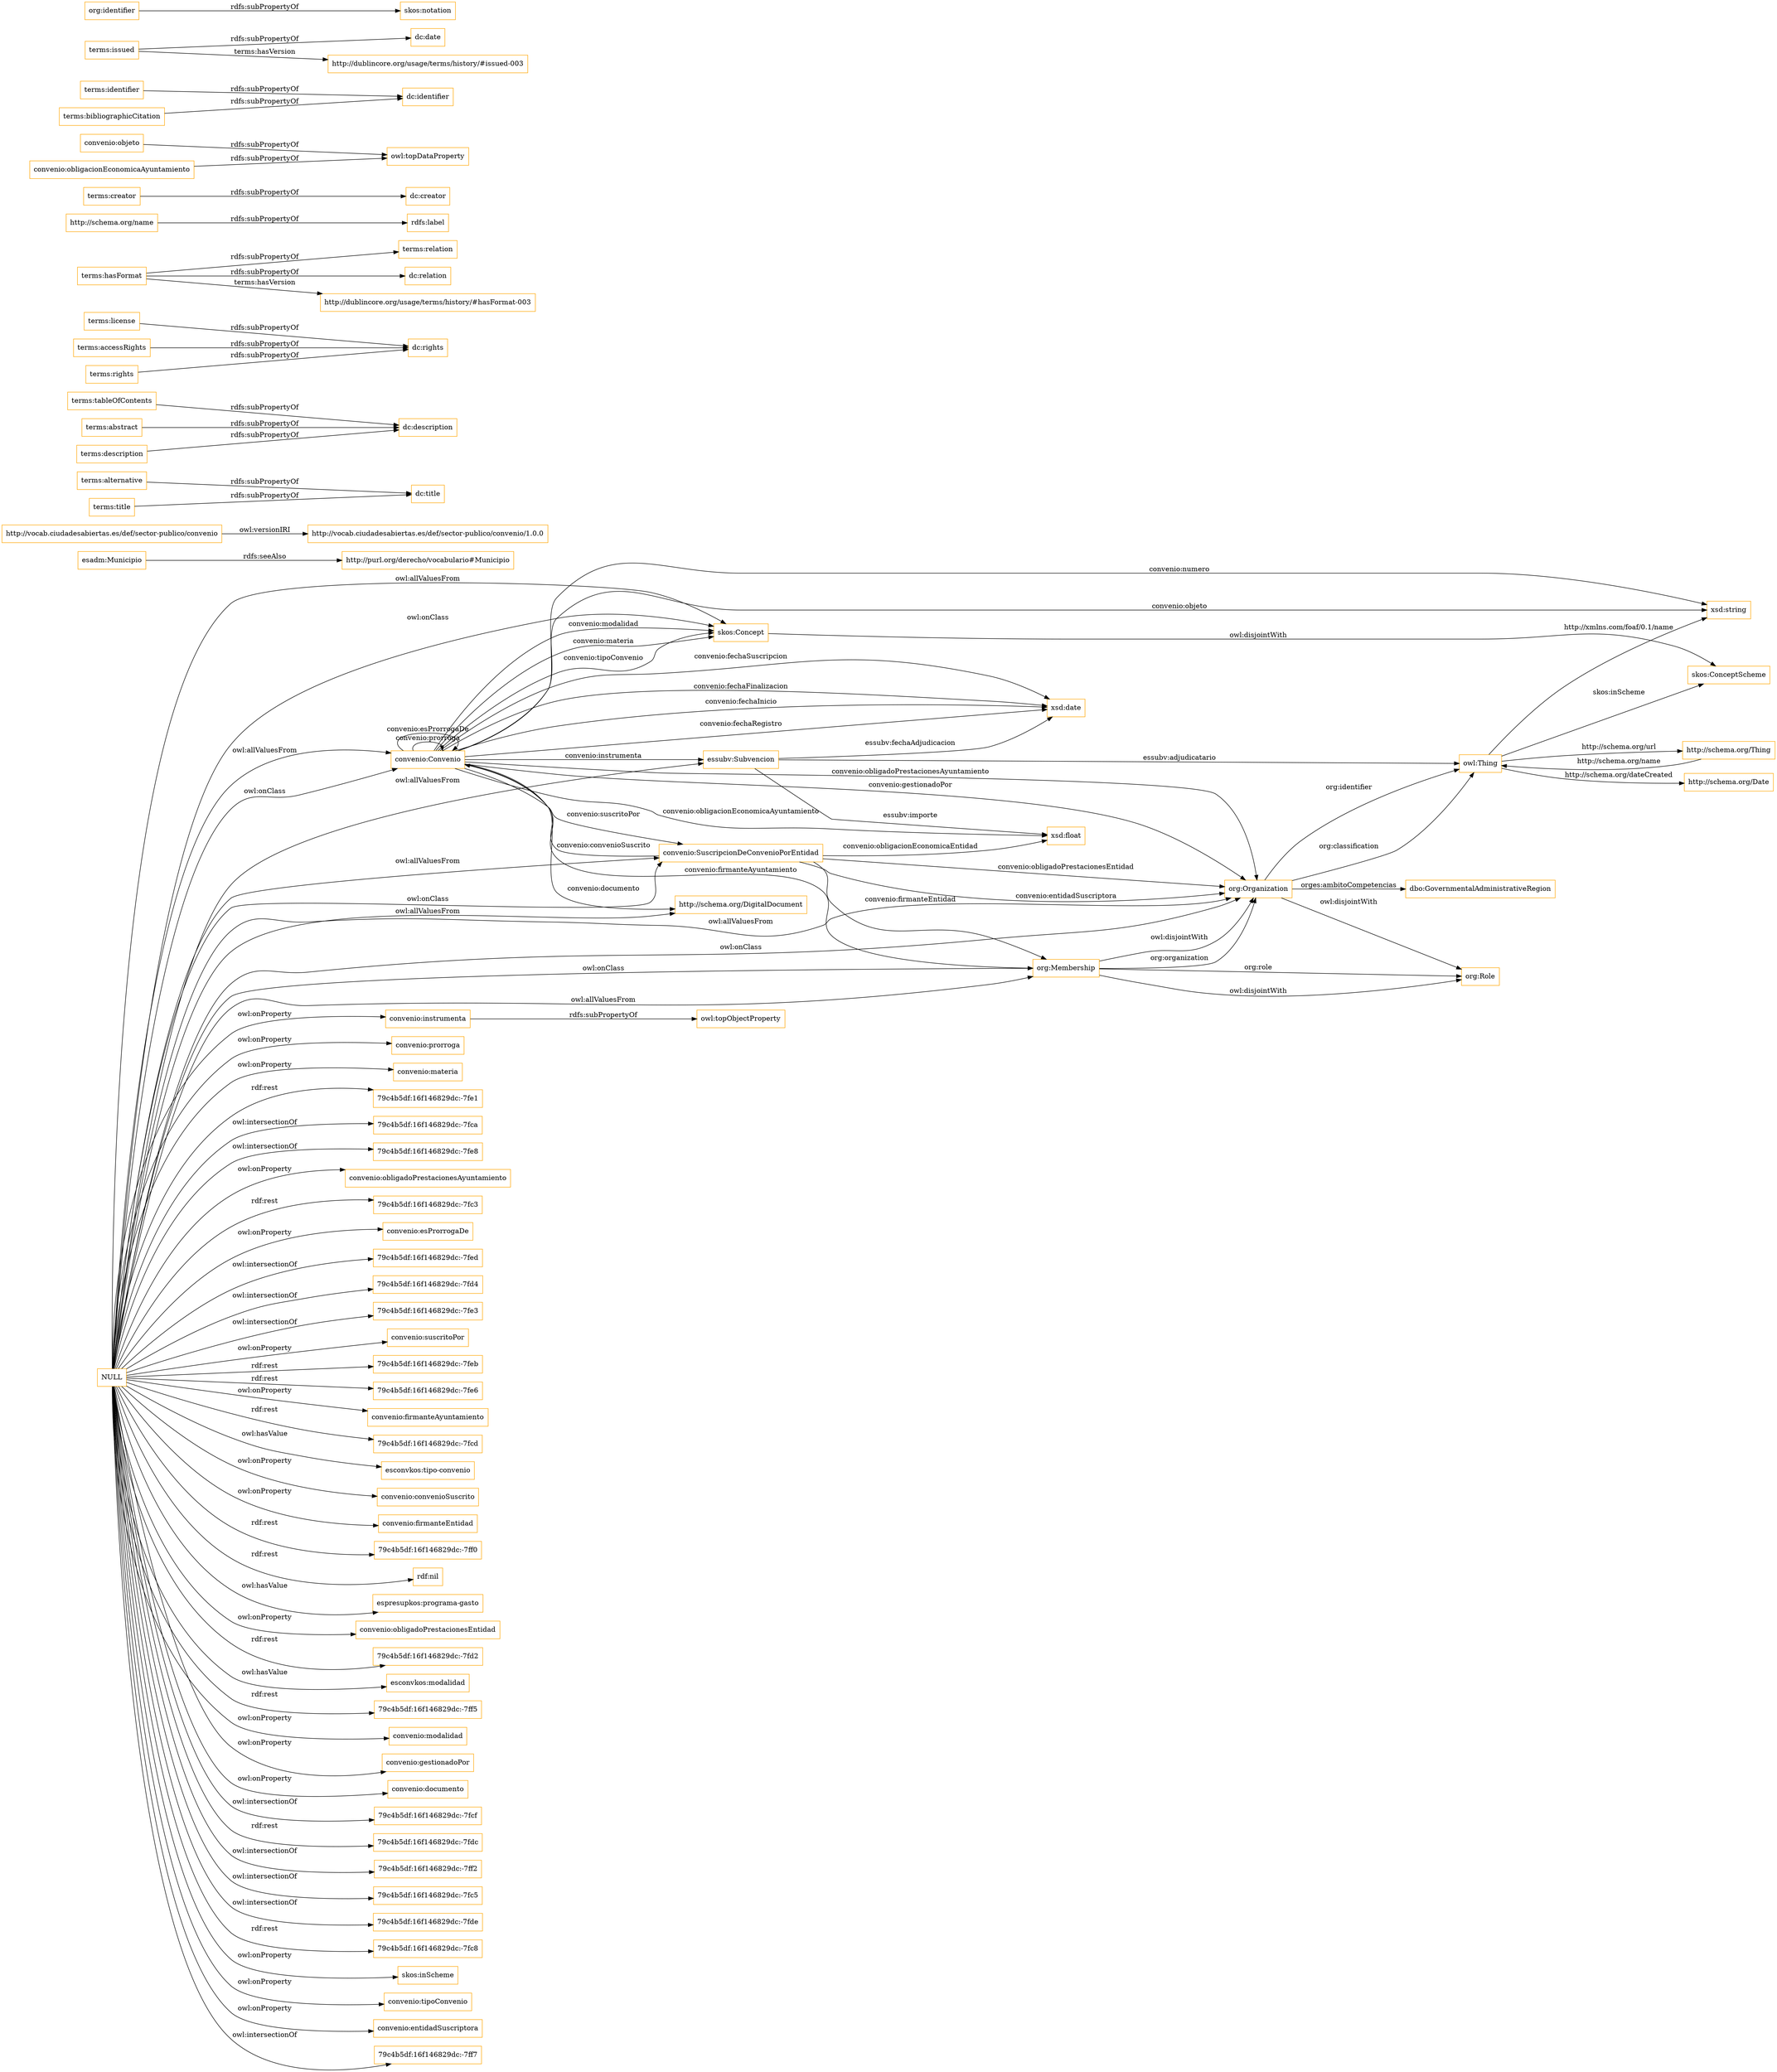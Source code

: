 digraph ar2dtool_diagram { 
rankdir=LR;
size="1501"
node [shape = rectangle, color="orange"]; "convenio:Convenio" "essubv:Subvencion" "dbo:GovernmentalAdministrativeRegion" "skos:ConceptScheme" "convenio:SuscripcionDeConvenioPorEntidad" "http://schema.org/DigitalDocument" "http://schema.org/Thing" "skos:Concept" "esadm:Municipio" "org:Organization" "org:Role" "http://schema.org/Date" "org:Membership" ; /*classes style*/
	"http://vocab.ciudadesabiertas.es/def/sector-publico/convenio" -> "http://vocab.ciudadesabiertas.es/def/sector-publico/convenio/1.0.0" [ label = "owl:versionIRI" ];
	"terms:alternative" -> "dc:title" [ label = "rdfs:subPropertyOf" ];
	"terms:tableOfContents" -> "dc:description" [ label = "rdfs:subPropertyOf" ];
	"terms:license" -> "dc:rights" [ label = "rdfs:subPropertyOf" ];
	"terms:hasFormat" -> "terms:relation" [ label = "rdfs:subPropertyOf" ];
	"terms:hasFormat" -> "dc:relation" [ label = "rdfs:subPropertyOf" ];
	"terms:hasFormat" -> "http://dublincore.org/usage/terms/history/#hasFormat-003" [ label = "terms:hasVersion" ];
	"http://schema.org/name" -> "rdfs:label" [ label = "rdfs:subPropertyOf" ];
	"terms:creator" -> "dc:creator" [ label = "rdfs:subPropertyOf" ];
	"terms:accessRights" -> "dc:rights" [ label = "rdfs:subPropertyOf" ];
	"terms:title" -> "dc:title" [ label = "rdfs:subPropertyOf" ];
	"terms:abstract" -> "dc:description" [ label = "rdfs:subPropertyOf" ];
	"skos:Concept" -> "skos:ConceptScheme" [ label = "owl:disjointWith" ];
	"esadm:Municipio" -> "http://purl.org/derecho/vocabulario#Municipio" [ label = "rdfs:seeAlso" ];
	"org:Membership" -> "org:Role" [ label = "owl:disjointWith" ];
	"org:Membership" -> "org:Organization" [ label = "owl:disjointWith" ];
	"convenio:objeto" -> "owl:topDataProperty" [ label = "rdfs:subPropertyOf" ];
	"org:Organization" -> "org:Role" [ label = "owl:disjointWith" ];
	"terms:identifier" -> "dc:identifier" [ label = "rdfs:subPropertyOf" ];
	"convenio:instrumenta" -> "owl:topObjectProperty" [ label = "rdfs:subPropertyOf" ];
	"NULL" -> "convenio:prorroga" [ label = "owl:onProperty" ];
	"NULL" -> "convenio:materia" [ label = "owl:onProperty" ];
	"NULL" -> "79c4b5df:16f146829dc:-7fe1" [ label = "rdf:rest" ];
	"NULL" -> "79c4b5df:16f146829dc:-7fca" [ label = "owl:intersectionOf" ];
	"NULL" -> "79c4b5df:16f146829dc:-7fe8" [ label = "owl:intersectionOf" ];
	"NULL" -> "convenio:obligadoPrestacionesAyuntamiento" [ label = "owl:onProperty" ];
	"NULL" -> "org:Membership" [ label = "owl:allValuesFrom" ];
	"NULL" -> "79c4b5df:16f146829dc:-7fc3" [ label = "rdf:rest" ];
	"NULL" -> "convenio:esProrrogaDe" [ label = "owl:onProperty" ];
	"NULL" -> "org:Organization" [ label = "owl:allValuesFrom" ];
	"NULL" -> "79c4b5df:16f146829dc:-7fed" [ label = "owl:intersectionOf" ];
	"NULL" -> "79c4b5df:16f146829dc:-7fd4" [ label = "owl:intersectionOf" ];
	"NULL" -> "79c4b5df:16f146829dc:-7fe3" [ label = "owl:intersectionOf" ];
	"NULL" -> "convenio:suscritoPor" [ label = "owl:onProperty" ];
	"NULL" -> "79c4b5df:16f146829dc:-7feb" [ label = "rdf:rest" ];
	"NULL" -> "79c4b5df:16f146829dc:-7fe6" [ label = "rdf:rest" ];
	"NULL" -> "convenio:firmanteAyuntamiento" [ label = "owl:onProperty" ];
	"NULL" -> "convenio:Convenio" [ label = "owl:allValuesFrom" ];
	"NULL" -> "convenio:SuscripcionDeConvenioPorEntidad" [ label = "owl:onClass" ];
	"NULL" -> "79c4b5df:16f146829dc:-7fcd" [ label = "rdf:rest" ];
	"NULL" -> "esconvkos:tipo-convenio" [ label = "owl:hasValue" ];
	"NULL" -> "convenio:convenioSuscrito" [ label = "owl:onProperty" ];
	"NULL" -> "skos:Concept" [ label = "owl:allValuesFrom" ];
	"NULL" -> "convenio:firmanteEntidad" [ label = "owl:onProperty" ];
	"NULL" -> "79c4b5df:16f146829dc:-7ff0" [ label = "rdf:rest" ];
	"NULL" -> "http://schema.org/DigitalDocument" [ label = "owl:allValuesFrom" ];
	"NULL" -> "rdf:nil" [ label = "rdf:rest" ];
	"NULL" -> "espresupkos:programa-gasto" [ label = "owl:hasValue" ];
	"NULL" -> "convenio:obligadoPrestacionesEntidad" [ label = "owl:onProperty" ];
	"NULL" -> "79c4b5df:16f146829dc:-7fd2" [ label = "rdf:rest" ];
	"NULL" -> "esconvkos:modalidad" [ label = "owl:hasValue" ];
	"NULL" -> "essubv:Subvencion" [ label = "owl:allValuesFrom" ];
	"NULL" -> "79c4b5df:16f146829dc:-7ff5" [ label = "rdf:rest" ];
	"NULL" -> "convenio:modalidad" [ label = "owl:onProperty" ];
	"NULL" -> "convenio:gestionadoPor" [ label = "owl:onProperty" ];
	"NULL" -> "convenio:Convenio" [ label = "owl:onClass" ];
	"NULL" -> "convenio:SuscripcionDeConvenioPorEntidad" [ label = "owl:allValuesFrom" ];
	"NULL" -> "convenio:documento" [ label = "owl:onProperty" ];
	"NULL" -> "79c4b5df:16f146829dc:-7fcf" [ label = "owl:intersectionOf" ];
	"NULL" -> "79c4b5df:16f146829dc:-7fdc" [ label = "rdf:rest" ];
	"NULL" -> "org:Membership" [ label = "owl:onClass" ];
	"NULL" -> "79c4b5df:16f146829dc:-7ff2" [ label = "owl:intersectionOf" ];
	"NULL" -> "79c4b5df:16f146829dc:-7fc5" [ label = "owl:intersectionOf" ];
	"NULL" -> "79c4b5df:16f146829dc:-7fde" [ label = "owl:intersectionOf" ];
	"NULL" -> "skos:Concept" [ label = "owl:onClass" ];
	"NULL" -> "79c4b5df:16f146829dc:-7fc8" [ label = "rdf:rest" ];
	"NULL" -> "skos:inScheme" [ label = "owl:onProperty" ];
	"NULL" -> "convenio:tipoConvenio" [ label = "owl:onProperty" ];
	"NULL" -> "convenio:instrumenta" [ label = "owl:onProperty" ];
	"NULL" -> "convenio:entidadSuscriptora" [ label = "owl:onProperty" ];
	"NULL" -> "79c4b5df:16f146829dc:-7ff7" [ label = "owl:intersectionOf" ];
	"NULL" -> "org:Organization" [ label = "owl:onClass" ];
	"terms:rights" -> "dc:rights" [ label = "rdfs:subPropertyOf" ];
	"convenio:obligacionEconomicaAyuntamiento" -> "owl:topDataProperty" [ label = "rdfs:subPropertyOf" ];
	"terms:issued" -> "dc:date" [ label = "rdfs:subPropertyOf" ];
	"terms:issued" -> "http://dublincore.org/usage/terms/history/#issued-003" [ label = "terms:hasVersion" ];
	"terms:bibliographicCitation" -> "dc:identifier" [ label = "rdfs:subPropertyOf" ];
	"terms:description" -> "dc:description" [ label = "rdfs:subPropertyOf" ];
	"org:identifier" -> "skos:notation" [ label = "rdfs:subPropertyOf" ];
	"owl:Thing" -> "xsd:string" [ label = "http://xmlns.com/foaf/0.1/name" ];
	"convenio:Convenio" -> "org:Membership" [ label = "convenio:firmanteAyuntamiento" ];
	"convenio:SuscripcionDeConvenioPorEntidad" -> "org:Membership" [ label = "convenio:firmanteEntidad" ];
	"convenio:Convenio" -> "http://schema.org/DigitalDocument" [ label = "convenio:documento" ];
	"convenio:Convenio" -> "xsd:date" [ label = "convenio:fechaSuscripcion" ];
	"essubv:Subvencion" -> "xsd:date" [ label = "essubv:fechaAdjudicacion" ];
	"owl:Thing" -> "http://schema.org/Date" [ label = "http://schema.org/dateCreated" ];
	"owl:Thing" -> "http://schema.org/Thing" [ label = "http://schema.org/url" ];
	"owl:Thing" -> "skos:ConceptScheme" [ label = "skos:inScheme" ];
	"convenio:Convenio" -> "xsd:date" [ label = "convenio:fechaFinalizacion" ];
	"convenio:SuscripcionDeConvenioPorEntidad" -> "org:Organization" [ label = "convenio:entidadSuscriptora" ];
	"http://schema.org/Thing" -> "owl:Thing" [ label = "http://schema.org/name" ];
	"convenio:SuscripcionDeConvenioPorEntidad" -> "convenio:Convenio" [ label = "convenio:convenioSuscrito" ];
	"convenio:SuscripcionDeConvenioPorEntidad" -> "org:Organization" [ label = "convenio:obligadoPrestacionesEntidad" ];
	"essubv:Subvencion" -> "owl:Thing" [ label = "essubv:adjudicatario" ];
	"org:Organization" -> "owl:Thing" [ label = "org:identifier" ];
	"org:Organization" -> "owl:Thing" [ label = "org:classification" ];
	"convenio:Convenio" -> "convenio:Convenio" [ label = "convenio:prorroga" ];
	"convenio:Convenio" -> "xsd:date" [ label = "convenio:fechaInicio" ];
	"convenio:Convenio" -> "essubv:Subvencion" [ label = "convenio:instrumenta" ];
	"convenio:Convenio" -> "skos:Concept" [ label = "convenio:tipoConvenio" ];
	"convenio:SuscripcionDeConvenioPorEntidad" -> "xsd:float" [ label = "convenio:obligacionEconomicaEntidad" ];
	"org:Membership" -> "org:Organization" [ label = "org:organization" ];
	"convenio:Convenio" -> "xsd:string" [ label = "convenio:objeto" ];
	"convenio:Convenio" -> "skos:Concept" [ label = "convenio:modalidad" ];
	"convenio:Convenio" -> "xsd:string" [ label = "convenio:numero" ];
	"convenio:Convenio" -> "org:Organization" [ label = "convenio:obligadoPrestacionesAyuntamiento" ];
	"convenio:Convenio" -> "convenio:Convenio" [ label = "convenio:esProrrogaDe" ];
	"org:Membership" -> "org:Role" [ label = "org:role" ];
	"convenio:Convenio" -> "org:Organization" [ label = "convenio:gestionadoPor" ];
	"convenio:Convenio" -> "xsd:float" [ label = "convenio:obligacionEconomicaAyuntamiento" ];
	"essubv:Subvencion" -> "xsd:float" [ label = "essubv:importe" ];
	"convenio:Convenio" -> "skos:Concept" [ label = "convenio:materia" ];
	"org:Organization" -> "dbo:GovernmentalAdministrativeRegion" [ label = "orges:ambitoCompetencias" ];
	"convenio:Convenio" -> "xsd:date" [ label = "convenio:fechaRegistro" ];
	"convenio:Convenio" -> "convenio:SuscripcionDeConvenioPorEntidad" [ label = "convenio:suscritoPor" ];

}
